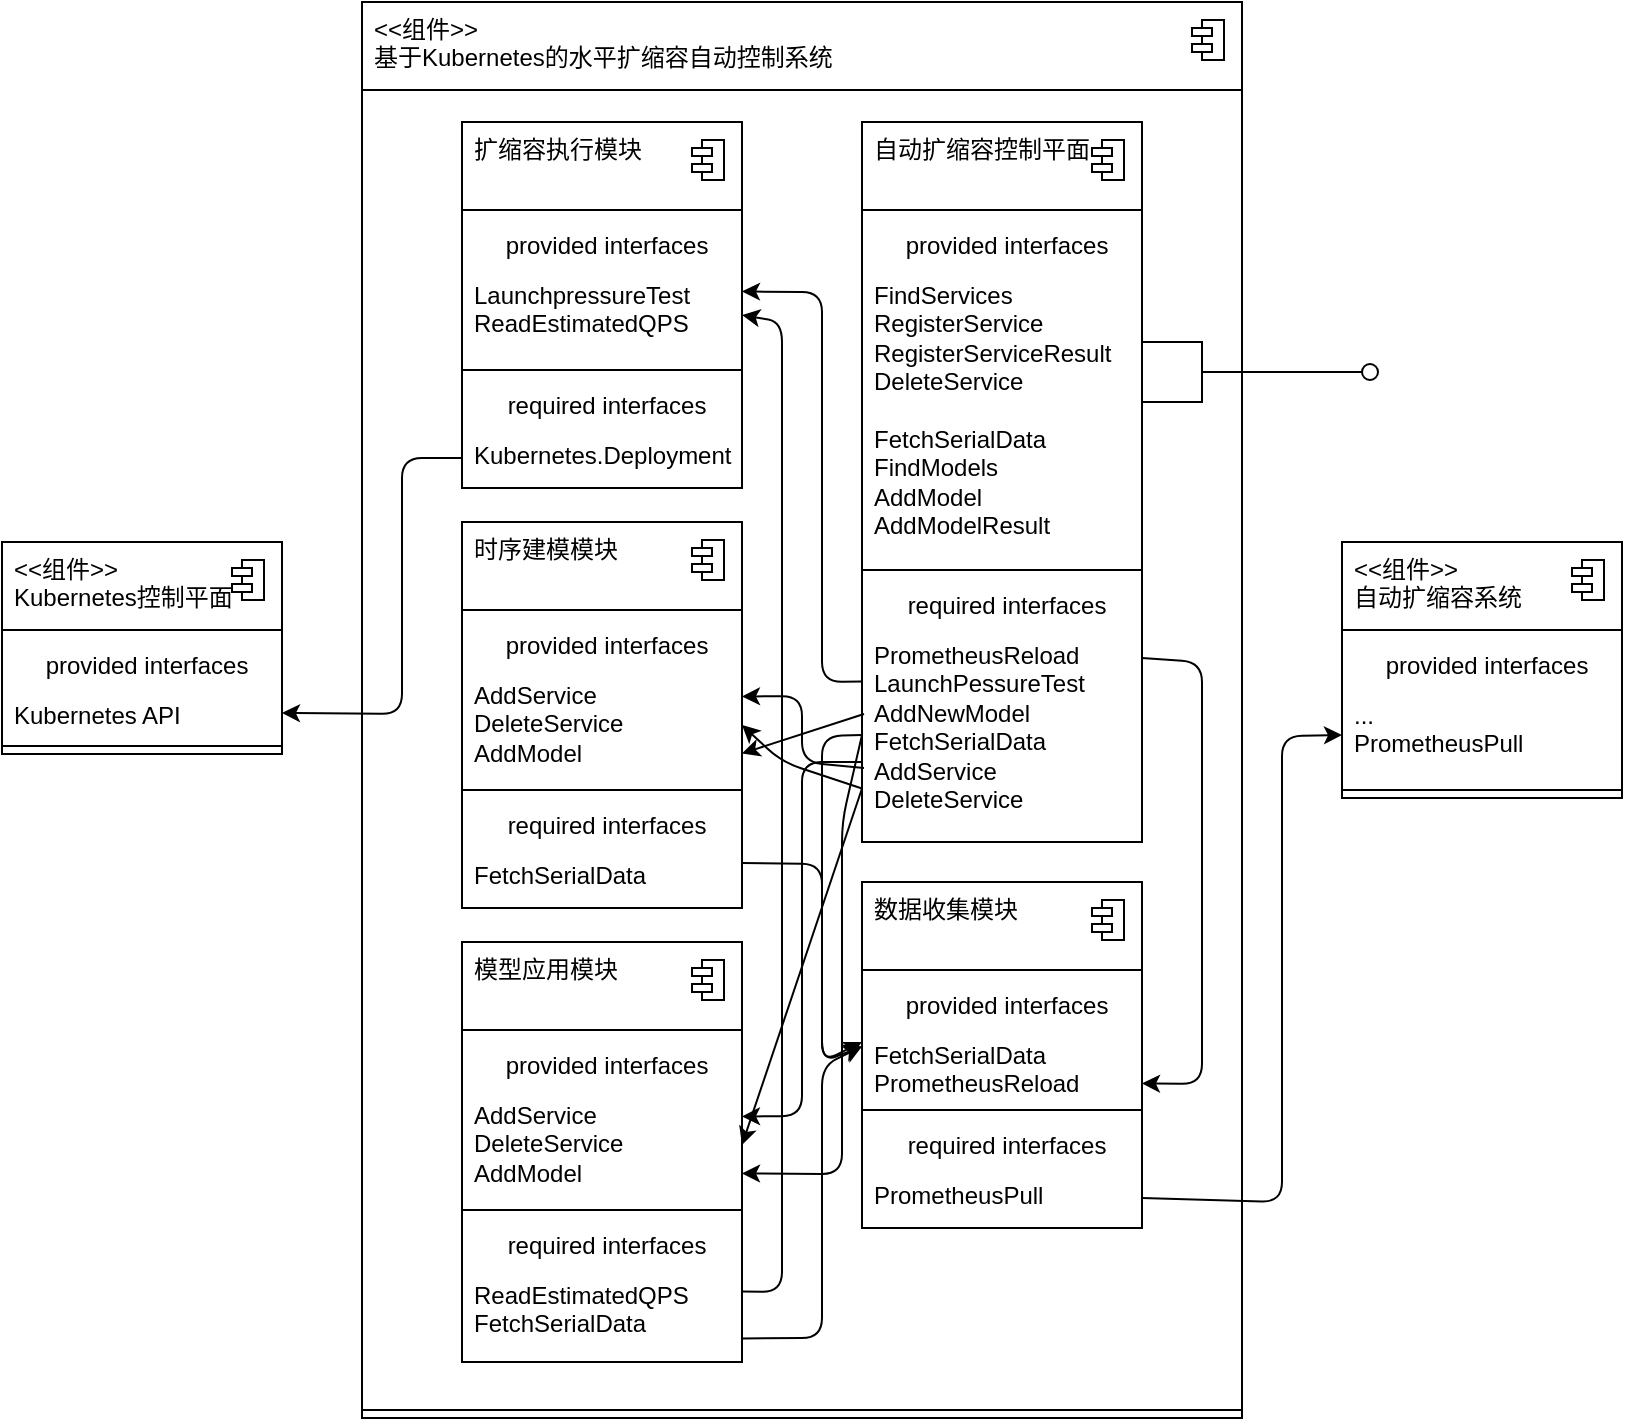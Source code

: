 <mxfile>
    <diagram id="Np2yEiep51JCImMB4A_G" name="第 1 页">
        <mxGraphModel dx="1014" dy="577" grid="1" gridSize="10" guides="1" tooltips="1" connect="1" arrows="1" fold="1" page="1" pageScale="1" pageWidth="1169" pageHeight="1654" math="0" shadow="0">
            <root>
                <mxCell id="0"/>
                <mxCell id="1" parent="0"/>
                <mxCell id="83" value="" style="fontStyle=1;align=center;verticalAlign=top;childLayout=stackLayout;horizontal=1;horizontalStack=0;resizeParent=1;resizeParentMax=0;resizeLast=0;marginBottom=0;" parent="1" vertex="1">
                    <mxGeometry x="240" y="10" width="440" height="708" as="geometry"/>
                </mxCell>
                <mxCell id="84" value="&amp;lt;&amp;lt;组件&amp;gt;&amp;gt;&lt;br&gt;基于Kubernetes的水平扩缩容自动控制系统" style="html=1;align=left;spacingLeft=4;verticalAlign=top;strokeColor=none;fillColor=none;" parent="83" vertex="1">
                    <mxGeometry width="440" height="40" as="geometry"/>
                </mxCell>
                <mxCell id="85" value="" style="shape=module;jettyWidth=10;jettyHeight=4;" parent="84" vertex="1">
                    <mxGeometry x="1" width="16" height="20" relative="1" as="geometry">
                        <mxPoint x="-25" y="9" as="offset"/>
                    </mxGeometry>
                </mxCell>
                <mxCell id="86" value="" style="line;strokeWidth=1;fillColor=none;align=left;verticalAlign=middle;spacingTop=-1;spacingLeft=3;spacingRight=3;rotatable=0;labelPosition=right;points=[];portConstraint=eastwest;" parent="83" vertex="1">
                    <mxGeometry y="40" width="440" height="8" as="geometry"/>
                </mxCell>
                <mxCell id="88" value="&lt;br&gt;&lt;br&gt;&lt;br&gt;&lt;br&gt;&lt;br&gt;&lt;br&gt;&lt;br&gt;&lt;br&gt;&lt;br&gt;&lt;br&gt;&lt;br&gt;&lt;br&gt;&lt;br&gt;&lt;br&gt;&lt;br&gt;&lt;br&gt;&lt;br&gt;&lt;br&gt;&lt;br&gt;&lt;br&gt;&lt;br&gt;&lt;br&gt;&lt;br&gt;&lt;br&gt;&lt;br&gt;&lt;br&gt;&lt;br&gt;&lt;br&gt;&lt;br&gt;&lt;br&gt;&lt;br&gt;&lt;br&gt;&lt;br&gt;" style="html=1;align=left;spacingLeft=4;verticalAlign=top;strokeColor=none;fillColor=none;" parent="83" vertex="1">
                    <mxGeometry y="48" width="440" height="652" as="geometry"/>
                </mxCell>
                <mxCell id="89" value="" style="line;strokeWidth=1;fillColor=none;align=left;verticalAlign=middle;spacingTop=-1;spacingLeft=3;spacingRight=3;rotatable=0;labelPosition=right;points=[];portConstraint=eastwest;" parent="83" vertex="1">
                    <mxGeometry y="700" width="440" height="8" as="geometry"/>
                </mxCell>
                <mxCell id="2" value="" style="fontStyle=1;align=center;verticalAlign=top;childLayout=stackLayout;horizontal=1;horizontalStack=0;resizeParent=1;resizeParentMax=0;resizeLast=0;marginBottom=0;" parent="1" vertex="1">
                    <mxGeometry x="60" y="280" width="140" height="106" as="geometry"/>
                </mxCell>
                <mxCell id="3" value="&amp;lt;&amp;lt;组件&amp;gt;&amp;gt;&lt;br&gt;Kubernetes控制平面" style="html=1;align=left;spacingLeft=4;verticalAlign=top;strokeColor=none;fillColor=none;" parent="2" vertex="1">
                    <mxGeometry width="140" height="40" as="geometry"/>
                </mxCell>
                <mxCell id="4" value="" style="shape=module;jettyWidth=10;jettyHeight=4;" parent="3" vertex="1">
                    <mxGeometry x="1" width="16" height="20" relative="1" as="geometry">
                        <mxPoint x="-25" y="9" as="offset"/>
                    </mxGeometry>
                </mxCell>
                <mxCell id="5" value="" style="line;strokeWidth=1;fillColor=none;align=left;verticalAlign=middle;spacingTop=-1;spacingLeft=3;spacingRight=3;rotatable=0;labelPosition=right;points=[];portConstraint=eastwest;" parent="2" vertex="1">
                    <mxGeometry y="40" width="140" height="8" as="geometry"/>
                </mxCell>
                <mxCell id="6" value="provided interfaces" style="html=1;align=center;spacingLeft=4;verticalAlign=top;strokeColor=none;fillColor=none;" parent="2" vertex="1">
                    <mxGeometry y="48" width="140" height="25" as="geometry"/>
                </mxCell>
                <mxCell id="7" value="Kubernetes API" style="html=1;align=left;spacingLeft=4;verticalAlign=top;strokeColor=none;fillColor=none;" parent="2" vertex="1">
                    <mxGeometry y="73" width="140" height="25" as="geometry"/>
                </mxCell>
                <mxCell id="8" value="" style="line;strokeWidth=1;fillColor=none;align=left;verticalAlign=middle;spacingTop=-1;spacingLeft=3;spacingRight=3;rotatable=0;labelPosition=right;points=[];portConstraint=eastwest;" parent="2" vertex="1">
                    <mxGeometry y="98" width="140" height="8" as="geometry"/>
                </mxCell>
                <mxCell id="11" value="" style="fontStyle=1;align=center;verticalAlign=top;childLayout=stackLayout;horizontal=1;horizontalStack=0;resizeParent=1;resizeParentMax=0;resizeLast=0;marginBottom=0;" parent="1" vertex="1">
                    <mxGeometry x="490" y="70" width="140" height="360" as="geometry"/>
                </mxCell>
                <mxCell id="12" value="自动扩缩容控制平面" style="html=1;align=left;spacingLeft=4;verticalAlign=top;strokeColor=none;fillColor=none;" parent="11" vertex="1">
                    <mxGeometry width="140" height="40" as="geometry"/>
                </mxCell>
                <mxCell id="13" value="" style="shape=module;jettyWidth=10;jettyHeight=4;" parent="12" vertex="1">
                    <mxGeometry x="1" width="16" height="20" relative="1" as="geometry">
                        <mxPoint x="-25" y="9" as="offset"/>
                    </mxGeometry>
                </mxCell>
                <mxCell id="14" value="" style="line;strokeWidth=1;fillColor=none;align=left;verticalAlign=middle;spacingTop=-1;spacingLeft=3;spacingRight=3;rotatable=0;labelPosition=right;points=[];portConstraint=eastwest;" parent="11" vertex="1">
                    <mxGeometry y="40" width="140" height="8" as="geometry"/>
                </mxCell>
                <mxCell id="15" value="provided interfaces" style="html=1;align=center;spacingLeft=4;verticalAlign=top;strokeColor=none;fillColor=none;" parent="11" vertex="1">
                    <mxGeometry y="48" width="140" height="25" as="geometry"/>
                </mxCell>
                <mxCell id="16" value="FindServices&lt;br&gt;RegisterService&lt;br&gt;RegisterServiceResult&lt;br&gt;DeleteService&lt;br&gt;&lt;br&gt;FetchSerialData&lt;br&gt;FindModels&lt;br&gt;AddModel&lt;br&gt;AddModelResult" style="html=1;align=left;spacingLeft=4;verticalAlign=top;strokeColor=none;fillColor=none;" parent="11" vertex="1">
                    <mxGeometry y="73" width="140" height="147" as="geometry"/>
                </mxCell>
                <mxCell id="17" value="" style="line;strokeWidth=1;fillColor=none;align=left;verticalAlign=middle;spacingTop=-1;spacingLeft=3;spacingRight=3;rotatable=0;labelPosition=right;points=[];portConstraint=eastwest;" parent="11" vertex="1">
                    <mxGeometry y="220" width="140" height="8" as="geometry"/>
                </mxCell>
                <mxCell id="18" value="required interfaces" style="html=1;align=center;spacingLeft=4;verticalAlign=top;strokeColor=none;fillColor=none;" parent="11" vertex="1">
                    <mxGeometry y="228" width="140" height="25" as="geometry"/>
                </mxCell>
                <mxCell id="19" value="PrometheusReload&lt;br&gt;LaunchPessureTest&lt;br&gt;AddNewModel&lt;br&gt;FetchSerialData&lt;br&gt;AddService&lt;br&gt;DeleteService" style="html=1;align=left;spacingLeft=4;verticalAlign=top;strokeColor=none;fillColor=none;" parent="11" vertex="1">
                    <mxGeometry y="253" width="140" height="107" as="geometry"/>
                </mxCell>
                <mxCell id="20" value="" style="fontStyle=1;align=center;verticalAlign=top;childLayout=stackLayout;horizontal=1;horizontalStack=0;resizeParent=1;resizeParentMax=0;resizeLast=0;marginBottom=0;" parent="1" vertex="1">
                    <mxGeometry x="730" y="280" width="140" height="128" as="geometry"/>
                </mxCell>
                <mxCell id="21" value="&amp;lt;&amp;lt;组件&amp;gt;&amp;gt;&lt;br&gt;自动扩缩容系统" style="html=1;align=left;spacingLeft=4;verticalAlign=top;strokeColor=none;fillColor=none;" parent="20" vertex="1">
                    <mxGeometry width="140" height="40" as="geometry"/>
                </mxCell>
                <mxCell id="22" value="" style="shape=module;jettyWidth=10;jettyHeight=4;" parent="21" vertex="1">
                    <mxGeometry x="1" width="16" height="20" relative="1" as="geometry">
                        <mxPoint x="-25" y="9" as="offset"/>
                    </mxGeometry>
                </mxCell>
                <mxCell id="23" value="" style="line;strokeWidth=1;fillColor=none;align=left;verticalAlign=middle;spacingTop=-1;spacingLeft=3;spacingRight=3;rotatable=0;labelPosition=right;points=[];portConstraint=eastwest;" parent="20" vertex="1">
                    <mxGeometry y="40" width="140" height="8" as="geometry"/>
                </mxCell>
                <mxCell id="24" value="provided interfaces" style="html=1;align=center;spacingLeft=4;verticalAlign=top;strokeColor=none;fillColor=none;" parent="20" vertex="1">
                    <mxGeometry y="48" width="140" height="25" as="geometry"/>
                </mxCell>
                <mxCell id="25" value="...&lt;br&gt;PrometheusPull" style="html=1;align=left;spacingLeft=4;verticalAlign=top;strokeColor=none;fillColor=none;" parent="20" vertex="1">
                    <mxGeometry y="73" width="140" height="47" as="geometry"/>
                </mxCell>
                <mxCell id="26" value="" style="line;strokeWidth=1;fillColor=none;align=left;verticalAlign=middle;spacingTop=-1;spacingLeft=3;spacingRight=3;rotatable=0;labelPosition=right;points=[];portConstraint=eastwest;" parent="20" vertex="1">
                    <mxGeometry y="120" width="140" height="8" as="geometry"/>
                </mxCell>
                <mxCell id="29" value="" style="fontStyle=1;align=center;verticalAlign=top;childLayout=stackLayout;horizontal=1;horizontalStack=0;resizeParent=1;resizeParentMax=0;resizeLast=0;marginBottom=0;" parent="1" vertex="1">
                    <mxGeometry x="290" y="270" width="140" height="193" as="geometry"/>
                </mxCell>
                <mxCell id="30" value="时序建模模块" style="html=1;align=left;spacingLeft=4;verticalAlign=top;strokeColor=none;fillColor=none;" parent="29" vertex="1">
                    <mxGeometry width="140" height="40" as="geometry"/>
                </mxCell>
                <mxCell id="31" value="" style="shape=module;jettyWidth=10;jettyHeight=4;" parent="30" vertex="1">
                    <mxGeometry x="1" width="16" height="20" relative="1" as="geometry">
                        <mxPoint x="-25" y="9" as="offset"/>
                    </mxGeometry>
                </mxCell>
                <mxCell id="32" value="" style="line;strokeWidth=1;fillColor=none;align=left;verticalAlign=middle;spacingTop=-1;spacingLeft=3;spacingRight=3;rotatable=0;labelPosition=right;points=[];portConstraint=eastwest;" parent="29" vertex="1">
                    <mxGeometry y="40" width="140" height="8" as="geometry"/>
                </mxCell>
                <mxCell id="33" value="provided interfaces" style="html=1;align=center;spacingLeft=4;verticalAlign=top;strokeColor=none;fillColor=none;" parent="29" vertex="1">
                    <mxGeometry y="48" width="140" height="25" as="geometry"/>
                </mxCell>
                <mxCell id="34" value="AddService&lt;br&gt;DeleteService&lt;br&gt;AddModel&lt;br&gt;" style="html=1;align=left;spacingLeft=4;verticalAlign=top;strokeColor=none;fillColor=none;" parent="29" vertex="1">
                    <mxGeometry y="73" width="140" height="57" as="geometry"/>
                </mxCell>
                <mxCell id="35" value="" style="line;strokeWidth=1;fillColor=none;align=left;verticalAlign=middle;spacingTop=-1;spacingLeft=3;spacingRight=3;rotatable=0;labelPosition=right;points=[];portConstraint=eastwest;" parent="29" vertex="1">
                    <mxGeometry y="130" width="140" height="8" as="geometry"/>
                </mxCell>
                <mxCell id="36" value="required interfaces" style="html=1;align=center;spacingLeft=4;verticalAlign=top;strokeColor=none;fillColor=none;" parent="29" vertex="1">
                    <mxGeometry y="138" width="140" height="25" as="geometry"/>
                </mxCell>
                <mxCell id="37" value="FetchSerialData" style="html=1;align=left;spacingLeft=4;verticalAlign=top;strokeColor=none;fillColor=none;" parent="29" vertex="1">
                    <mxGeometry y="163" width="140" height="30" as="geometry"/>
                </mxCell>
                <mxCell id="38" value="" style="fontStyle=1;align=center;verticalAlign=top;childLayout=stackLayout;horizontal=1;horizontalStack=0;resizeParent=1;resizeParentMax=0;resizeLast=0;marginBottom=0;" parent="1" vertex="1">
                    <mxGeometry x="490" y="450" width="140" height="173" as="geometry"/>
                </mxCell>
                <mxCell id="39" value="数据收集模块" style="html=1;align=left;spacingLeft=4;verticalAlign=top;strokeColor=none;fillColor=none;" parent="38" vertex="1">
                    <mxGeometry width="140" height="40" as="geometry"/>
                </mxCell>
                <mxCell id="40" value="" style="shape=module;jettyWidth=10;jettyHeight=4;" parent="39" vertex="1">
                    <mxGeometry x="1" width="16" height="20" relative="1" as="geometry">
                        <mxPoint x="-25" y="9" as="offset"/>
                    </mxGeometry>
                </mxCell>
                <mxCell id="41" value="" style="line;strokeWidth=1;fillColor=none;align=left;verticalAlign=middle;spacingTop=-1;spacingLeft=3;spacingRight=3;rotatable=0;labelPosition=right;points=[];portConstraint=eastwest;" parent="38" vertex="1">
                    <mxGeometry y="40" width="140" height="8" as="geometry"/>
                </mxCell>
                <mxCell id="42" value="provided interfaces" style="html=1;align=center;spacingLeft=4;verticalAlign=top;strokeColor=none;fillColor=none;" parent="38" vertex="1">
                    <mxGeometry y="48" width="140" height="25" as="geometry"/>
                </mxCell>
                <mxCell id="43" value="FetchSerialData&lt;br&gt;PrometheusReload" style="html=1;align=left;spacingLeft=4;verticalAlign=top;strokeColor=none;fillColor=none;" parent="38" vertex="1">
                    <mxGeometry y="73" width="140" height="37" as="geometry"/>
                </mxCell>
                <mxCell id="44" value="" style="line;strokeWidth=1;fillColor=none;align=left;verticalAlign=middle;spacingTop=-1;spacingLeft=3;spacingRight=3;rotatable=0;labelPosition=right;points=[];portConstraint=eastwest;" parent="38" vertex="1">
                    <mxGeometry y="110" width="140" height="8" as="geometry"/>
                </mxCell>
                <mxCell id="45" value="required interfaces" style="html=1;align=center;spacingLeft=4;verticalAlign=top;strokeColor=none;fillColor=none;" parent="38" vertex="1">
                    <mxGeometry y="118" width="140" height="25" as="geometry"/>
                </mxCell>
                <mxCell id="46" value="PrometheusPull" style="html=1;align=left;spacingLeft=4;verticalAlign=top;strokeColor=none;fillColor=none;" parent="38" vertex="1">
                    <mxGeometry y="143" width="140" height="30" as="geometry"/>
                </mxCell>
                <mxCell id="47" value="" style="fontStyle=1;align=center;verticalAlign=top;childLayout=stackLayout;horizontal=1;horizontalStack=0;resizeParent=1;resizeParentMax=0;resizeLast=0;marginBottom=0;" parent="1" vertex="1">
                    <mxGeometry x="290" y="480" width="140" height="210" as="geometry"/>
                </mxCell>
                <mxCell id="48" value="模型应用模块" style="html=1;align=left;spacingLeft=4;verticalAlign=top;strokeColor=none;fillColor=none;" parent="47" vertex="1">
                    <mxGeometry width="140" height="40" as="geometry"/>
                </mxCell>
                <mxCell id="49" value="" style="shape=module;jettyWidth=10;jettyHeight=4;" parent="48" vertex="1">
                    <mxGeometry x="1" width="16" height="20" relative="1" as="geometry">
                        <mxPoint x="-25" y="9" as="offset"/>
                    </mxGeometry>
                </mxCell>
                <mxCell id="50" value="" style="line;strokeWidth=1;fillColor=none;align=left;verticalAlign=middle;spacingTop=-1;spacingLeft=3;spacingRight=3;rotatable=0;labelPosition=right;points=[];portConstraint=eastwest;" parent="47" vertex="1">
                    <mxGeometry y="40" width="140" height="8" as="geometry"/>
                </mxCell>
                <mxCell id="51" value="provided interfaces" style="html=1;align=center;spacingLeft=4;verticalAlign=top;strokeColor=none;fillColor=none;" parent="47" vertex="1">
                    <mxGeometry y="48" width="140" height="25" as="geometry"/>
                </mxCell>
                <mxCell id="52" value="AddService&lt;br&gt;DeleteService&lt;br&gt;AddModel" style="html=1;align=left;spacingLeft=4;verticalAlign=top;strokeColor=none;fillColor=none;" parent="47" vertex="1">
                    <mxGeometry y="73" width="140" height="57" as="geometry"/>
                </mxCell>
                <mxCell id="53" value="" style="line;strokeWidth=1;fillColor=none;align=left;verticalAlign=middle;spacingTop=-1;spacingLeft=3;spacingRight=3;rotatable=0;labelPosition=right;points=[];portConstraint=eastwest;" parent="47" vertex="1">
                    <mxGeometry y="130" width="140" height="8" as="geometry"/>
                </mxCell>
                <mxCell id="54" value="required interfaces" style="html=1;align=center;spacingLeft=4;verticalAlign=top;strokeColor=none;fillColor=none;" parent="47" vertex="1">
                    <mxGeometry y="138" width="140" height="25" as="geometry"/>
                </mxCell>
                <mxCell id="55" value="ReadEstimatedQPS&lt;br&gt;FetchSerialData" style="html=1;align=left;spacingLeft=4;verticalAlign=top;strokeColor=none;fillColor=none;" parent="47" vertex="1">
                    <mxGeometry y="163" width="140" height="47" as="geometry"/>
                </mxCell>
                <mxCell id="56" value="" style="fontStyle=1;align=center;verticalAlign=top;childLayout=stackLayout;horizontal=1;horizontalStack=0;resizeParent=1;resizeParentMax=0;resizeLast=0;marginBottom=0;" parent="1" vertex="1">
                    <mxGeometry x="290" y="70" width="140" height="183" as="geometry"/>
                </mxCell>
                <mxCell id="57" value="扩缩容执行模块" style="html=1;align=left;spacingLeft=4;verticalAlign=top;strokeColor=none;fillColor=none;" parent="56" vertex="1">
                    <mxGeometry width="140" height="40" as="geometry"/>
                </mxCell>
                <mxCell id="58" value="" style="shape=module;jettyWidth=10;jettyHeight=4;" parent="57" vertex="1">
                    <mxGeometry x="1" width="16" height="20" relative="1" as="geometry">
                        <mxPoint x="-25" y="9" as="offset"/>
                    </mxGeometry>
                </mxCell>
                <mxCell id="59" value="" style="line;strokeWidth=1;fillColor=none;align=left;verticalAlign=middle;spacingTop=-1;spacingLeft=3;spacingRight=3;rotatable=0;labelPosition=right;points=[];portConstraint=eastwest;" parent="56" vertex="1">
                    <mxGeometry y="40" width="140" height="8" as="geometry"/>
                </mxCell>
                <mxCell id="60" value="provided interfaces" style="html=1;align=center;spacingLeft=4;verticalAlign=top;strokeColor=none;fillColor=none;" parent="56" vertex="1">
                    <mxGeometry y="48" width="140" height="25" as="geometry"/>
                </mxCell>
                <mxCell id="61" value="LaunchpressureTest&lt;br&gt;ReadEstimatedQPS" style="html=1;align=left;spacingLeft=4;verticalAlign=top;strokeColor=none;fillColor=none;" parent="56" vertex="1">
                    <mxGeometry y="73" width="140" height="47" as="geometry"/>
                </mxCell>
                <mxCell id="62" value="" style="line;strokeWidth=1;fillColor=none;align=left;verticalAlign=middle;spacingTop=-1;spacingLeft=3;spacingRight=3;rotatable=0;labelPosition=right;points=[];portConstraint=eastwest;" parent="56" vertex="1">
                    <mxGeometry y="120" width="140" height="8" as="geometry"/>
                </mxCell>
                <mxCell id="63" value="required interfaces" style="html=1;align=center;spacingLeft=4;verticalAlign=top;strokeColor=none;fillColor=none;" parent="56" vertex="1">
                    <mxGeometry y="128" width="140" height="25" as="geometry"/>
                </mxCell>
                <mxCell id="64" value="Kubernetes.Deployment" style="html=1;align=left;spacingLeft=4;verticalAlign=top;strokeColor=none;fillColor=none;" parent="56" vertex="1">
                    <mxGeometry y="153" width="140" height="30" as="geometry"/>
                </mxCell>
                <mxCell id="66" style="edgeStyle=none;html=1;exitX=1;exitY=0.14;exitDx=0;exitDy=0;entryX=1;entryY=0.75;entryDx=0;entryDy=0;exitPerimeter=0;" parent="1" source="19" target="43" edge="1">
                    <mxGeometry relative="1" as="geometry">
                        <Array as="points">
                            <mxPoint x="660" y="340"/>
                            <mxPoint x="660" y="551"/>
                        </Array>
                    </mxGeometry>
                </mxCell>
                <mxCell id="67" style="edgeStyle=none;html=1;exitX=1;exitY=0.5;exitDx=0;exitDy=0;entryX=0;entryY=0.5;entryDx=0;entryDy=0;" parent="1" source="46" target="25" edge="1">
                    <mxGeometry relative="1" as="geometry">
                        <Array as="points">
                            <mxPoint x="700" y="610"/>
                            <mxPoint x="700" y="377"/>
                        </Array>
                    </mxGeometry>
                </mxCell>
                <mxCell id="68" style="edgeStyle=none;html=1;exitX=0;exitY=0.5;exitDx=0;exitDy=0;" parent="1" source="19" edge="1">
                    <mxGeometry relative="1" as="geometry">
                        <mxPoint x="490" y="530" as="targetPoint"/>
                        <Array as="points">
                            <mxPoint x="470" y="377"/>
                            <mxPoint x="470" y="540"/>
                        </Array>
                    </mxGeometry>
                </mxCell>
                <mxCell id="69" style="edgeStyle=none;html=1;exitX=1;exitY=0.75;exitDx=0;exitDy=0;entryX=0;entryY=0.25;entryDx=0;entryDy=0;" parent="1" source="55" target="43" edge="1">
                    <mxGeometry relative="1" as="geometry">
                        <Array as="points">
                            <mxPoint x="470" y="678"/>
                            <mxPoint x="470" y="542"/>
                        </Array>
                    </mxGeometry>
                </mxCell>
                <mxCell id="70" style="edgeStyle=none;html=1;exitX=1;exitY=0.25;exitDx=0;exitDy=0;entryX=0;entryY=0.25;entryDx=0;entryDy=0;" parent="1" source="37" target="43" edge="1">
                    <mxGeometry relative="1" as="geometry">
                        <Array as="points">
                            <mxPoint x="470" y="441"/>
                            <mxPoint x="470" y="540"/>
                        </Array>
                    </mxGeometry>
                </mxCell>
                <mxCell id="71" value="" style="html=1;rounded=0;" parent="1" vertex="1">
                    <mxGeometry x="630" y="180" width="30" height="30" as="geometry"/>
                </mxCell>
                <mxCell id="72" value="" style="endArrow=none;html=1;rounded=0;align=center;verticalAlign=top;endFill=0;labelBackgroundColor=none;endSize=2;" parent="1" source="71" edge="1">
                    <mxGeometry relative="1" as="geometry">
                        <mxPoint x="740" y="195" as="targetPoint"/>
                    </mxGeometry>
                </mxCell>
                <mxCell id="73" value="" style="ellipse;html=1;fontSize=11;align=center;fillColor=none;points=[];aspect=fixed;resizable=0;verticalAlign=bottom;labelPosition=center;verticalLabelPosition=top;flipH=1;" parent="1" vertex="1">
                    <mxGeometry x="740" y="191" width="8" height="8" as="geometry"/>
                </mxCell>
                <mxCell id="74" style="edgeStyle=none;html=1;exitX=0;exitY=0.25;exitDx=0;exitDy=0;entryX=1;entryY=0.25;entryDx=0;entryDy=0;" parent="1" source="19" target="61" edge="1">
                    <mxGeometry relative="1" as="geometry">
                        <Array as="points">
                            <mxPoint x="470" y="350"/>
                            <mxPoint x="470" y="155"/>
                        </Array>
                    </mxGeometry>
                </mxCell>
                <mxCell id="75" style="edgeStyle=none;html=1;exitX=1;exitY=0.25;exitDx=0;exitDy=0;entryX=1;entryY=0.5;entryDx=0;entryDy=0;" parent="1" source="55" target="61" edge="1">
                    <mxGeometry relative="1" as="geometry">
                        <Array as="points">
                            <mxPoint x="450" y="655"/>
                            <mxPoint x="450" y="170"/>
                        </Array>
                    </mxGeometry>
                </mxCell>
                <mxCell id="76" style="edgeStyle=none;html=1;exitX=0;exitY=0.5;exitDx=0;exitDy=0;entryX=1;entryY=0.5;entryDx=0;entryDy=0;" parent="1" source="64" target="7" edge="1">
                    <mxGeometry relative="1" as="geometry">
                        <Array as="points">
                            <mxPoint x="260" y="238"/>
                            <mxPoint x="260" y="366"/>
                        </Array>
                    </mxGeometry>
                </mxCell>
                <mxCell id="77" style="edgeStyle=none;html=1;exitX=0.007;exitY=0.654;exitDx=0;exitDy=0;entryX=1;entryY=0.25;entryDx=0;entryDy=0;exitPerimeter=0;" parent="1" source="19" target="34" edge="1">
                    <mxGeometry relative="1" as="geometry">
                        <Array as="points">
                            <mxPoint x="460" y="390"/>
                            <mxPoint x="460" y="357"/>
                        </Array>
                    </mxGeometry>
                </mxCell>
                <mxCell id="78" style="edgeStyle=none;html=1;entryX=1;entryY=0.25;entryDx=0;entryDy=0;" parent="1" target="52" edge="1">
                    <mxGeometry relative="1" as="geometry">
                        <mxPoint x="490" y="390" as="sourcePoint"/>
                        <Array as="points">
                            <mxPoint x="460" y="390"/>
                            <mxPoint x="460" y="567"/>
                        </Array>
                    </mxGeometry>
                </mxCell>
                <mxCell id="79" style="edgeStyle=none;html=1;exitX=0;exitY=0.75;exitDx=0;exitDy=0;entryX=1;entryY=0.5;entryDx=0;entryDy=0;" parent="1" source="19" target="34" edge="1">
                    <mxGeometry relative="1" as="geometry">
                        <Array as="points">
                            <mxPoint x="450" y="390"/>
                        </Array>
                    </mxGeometry>
                </mxCell>
                <mxCell id="80" style="edgeStyle=none;html=1;exitX=0;exitY=0.75;exitDx=0;exitDy=0;entryX=1;entryY=0.5;entryDx=0;entryDy=0;" parent="1" source="19" target="52" edge="1">
                    <mxGeometry relative="1" as="geometry"/>
                </mxCell>
                <mxCell id="81" style="edgeStyle=none;html=1;entryX=1;entryY=0.75;entryDx=0;entryDy=0;" parent="1" target="34" edge="1">
                    <mxGeometry relative="1" as="geometry">
                        <mxPoint x="491" y="366" as="sourcePoint"/>
                    </mxGeometry>
                </mxCell>
                <mxCell id="82" style="edgeStyle=none;html=1;exitX=0;exitY=0.5;exitDx=0;exitDy=0;entryX=1;entryY=0.75;entryDx=0;entryDy=0;" parent="1" source="19" target="52" edge="1">
                    <mxGeometry relative="1" as="geometry">
                        <Array as="points">
                            <mxPoint x="480" y="420"/>
                            <mxPoint x="480" y="596"/>
                        </Array>
                    </mxGeometry>
                </mxCell>
            </root>
        </mxGraphModel>
    </diagram>
</mxfile>